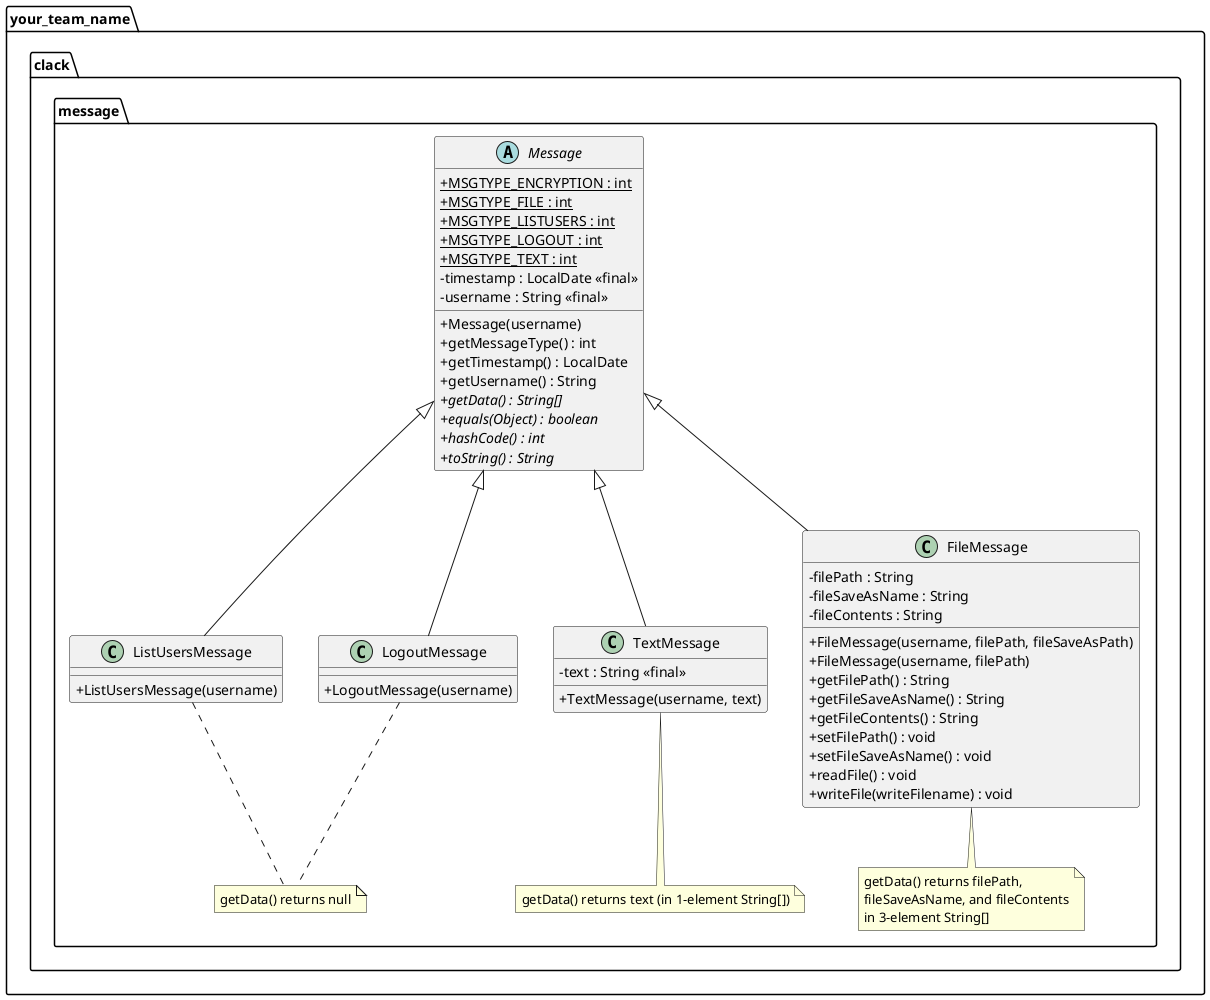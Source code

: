 @startuml
skinparam classAttributeIconSize 0

package your_team_name.clack.message{
    Message <|-- ListUsersMessage
    Message <|-- LogoutMessage
    Message <|-- TextMessage
    Message <|-- FileMessage

    abstract class Message {
        + {static} MSGTYPE_ENCRYPTION : int
        + {static} MSGTYPE_FILE : int
        + {static} MSGTYPE_LISTUSERS : int
        + {static} MSGTYPE_LOGOUT : int
        + {static} MSGTYPE_TEXT : int
        - timestamp : LocalDate <<final>>
        - username : String <<final>>
        + Message(username)
        + getMessageType() : int
        + getTimestamp() : LocalDate
        + getUsername() : String
        + {abstract} getData() : String[]
        + {abstract} equals(Object) : boolean
        + {abstract} hashCode() : int
        + {abstract} toString() : String
    }

    class ListUsersMessage {
        + ListUsersMessage(username)
    }

    class LogoutMessage {
        + LogoutMessage(username)
    }

    class TextMessage {
        - text : String <<final>>
        + TextMessage(username, text)
    }
    note bottom of TextMessage: getData() returns text (in 1-element String[])

    class FileMessage {
        - filePath : String
        - fileSaveAsName : String
        - fileContents : String
        + FileMessage(username, filePath, fileSaveAsPath)
        + FileMessage(username, filePath)
        + getFilePath() : String
        + getFileSaveAsName() : String
        + getFileContents() : String
        + setFilePath() : void
        + setFileSaveAsName() : void
        + readFile() : void
        + writeFile(writeFilename) : void
    }
    note bottom of FileMessage : getData() returns filePath,\nfileSaveAsName, and fileContents\nin 3-element String[]

    note "getData() returns null" as NoDataNote
    ListUsersMessage .. NoDataNote
    LogoutMessage .. NoDataNote

    /'
    note "toString returns\n{class=<i>classname</i>|timestamp=<i>timestamp</i>|...}" as ToStringNote
    ListUsersMessage .. ToStringNote
    LogoutMessage .. ToStringNote
    TextMessage .. ToStringNote
    FileMessage .. ToStringNote
    '/
}

@enduml